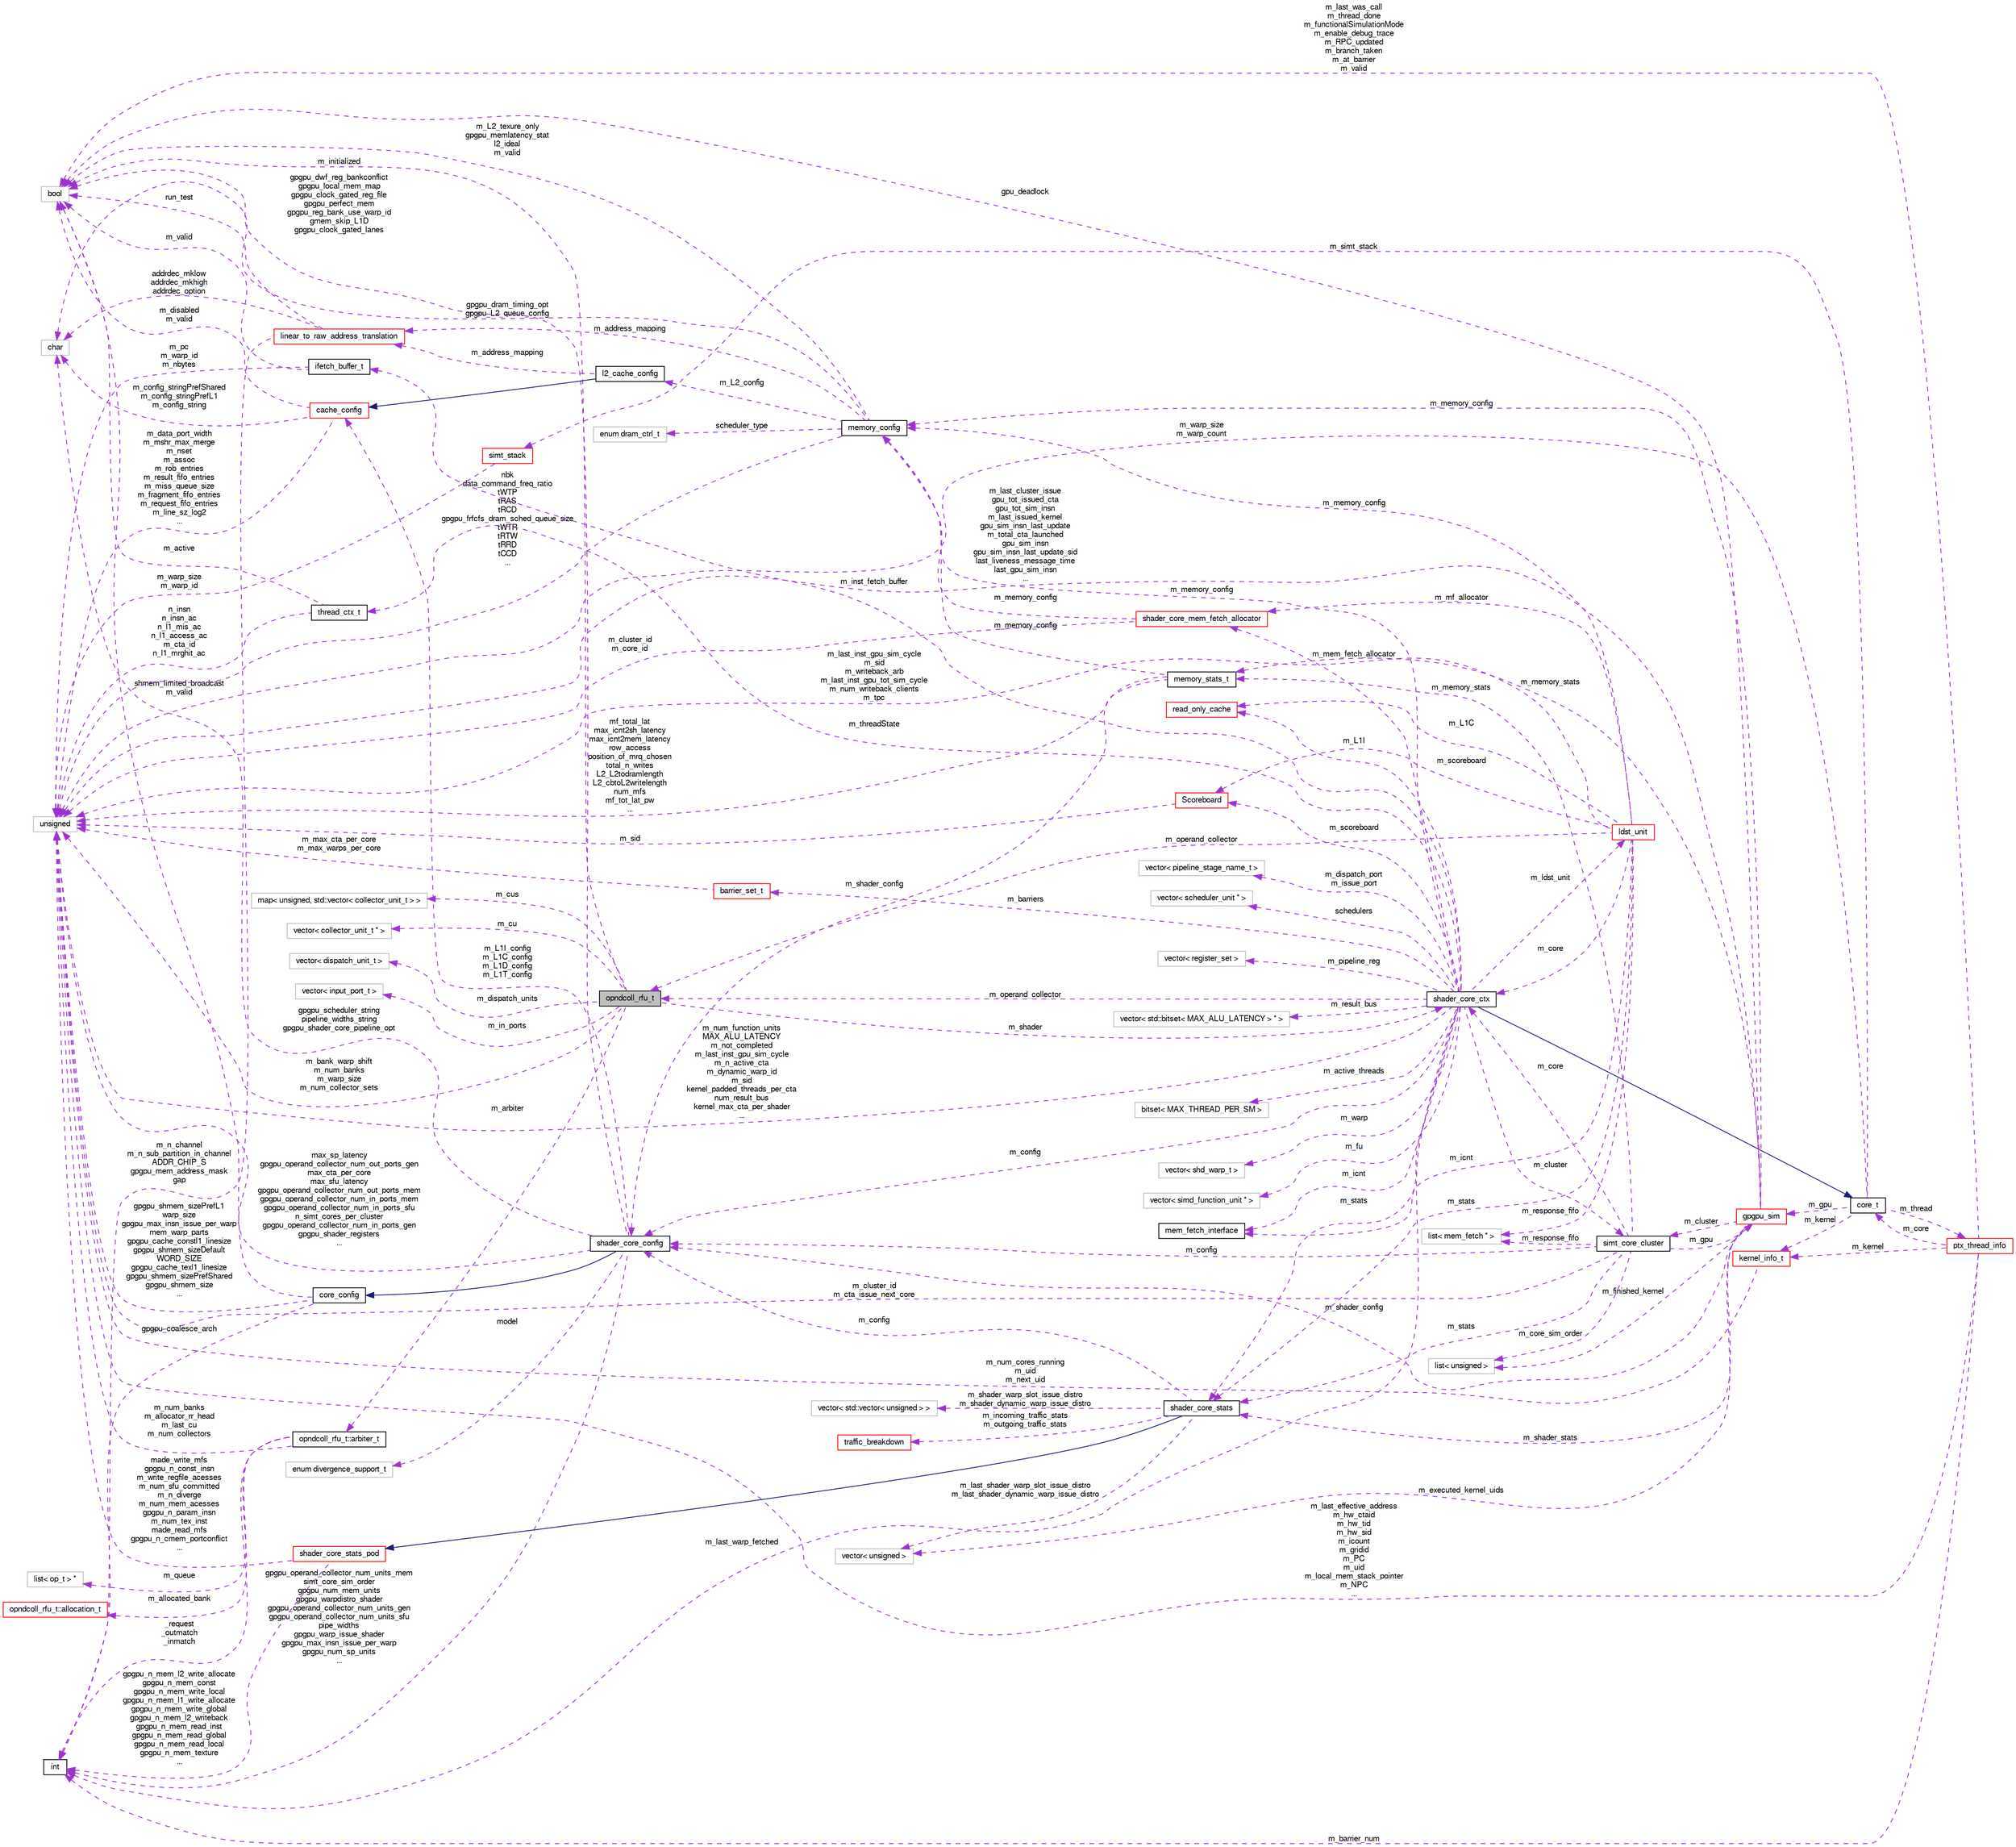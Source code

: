 digraph G
{
  bgcolor="transparent";
  edge [fontname="FreeSans",fontsize="10",labelfontname="FreeSans",labelfontsize="10"];
  node [fontname="FreeSans",fontsize="10",shape=record];
  rankdir=LR;
  Node1 [label="opndcoll_rfu_t",height=0.2,width=0.4,color="black", fillcolor="grey75", style="filled" fontcolor="black"];
  Node2 -> Node1 [dir=back,color="darkorchid3",fontsize="10",style="dashed",label="m_cus",fontname="FreeSans"];
  Node2 [label="map\< unsigned, std::vector\< collector_unit_t \> \>",height=0.2,width=0.4,color="grey75"];
  Node3 -> Node1 [dir=back,color="darkorchid3",fontsize="10",style="dashed",label="m_initialized",fontname="FreeSans"];
  Node3 [label="bool",height=0.2,width=0.4,color="grey75"];
  Node4 -> Node1 [dir=back,color="darkorchid3",fontsize="10",style="dashed",label="m_shader",fontname="FreeSans"];
  Node4 [label="shader_core_ctx",height=0.2,width=0.4,color="black",URL="$classshader__core__ctx.html"];
  Node5 -> Node4 [dir=back,color="midnightblue",fontsize="10",style="solid",fontname="FreeSans"];
  Node5 [label="core_t",height=0.2,width=0.4,color="black",URL="$classcore__t.html"];
  Node6 -> Node5 [dir=back,color="darkorchid3",fontsize="10",style="dashed",label="m_simt_stack",fontname="FreeSans"];
  Node6 [label="simt_stack",height=0.2,width=0.4,color="red",URL="$classsimt__stack.html"];
  Node7 -> Node6 [dir=back,color="darkorchid3",fontsize="10",style="dashed",label="m_warp_size\nm_warp_id",fontname="FreeSans"];
  Node7 [label="unsigned",height=0.2,width=0.4,color="grey75"];
  Node8 -> Node5 [dir=back,color="darkorchid3",fontsize="10",style="dashed",label="m_gpu",fontname="FreeSans"];
  Node8 [label="gpgpu_sim",height=0.2,width=0.4,color="red",URL="$classgpgpu__sim.html"];
  Node9 -> Node8 [dir=back,color="darkorchid3",fontsize="10",style="dashed",label="m_shader_config",fontname="FreeSans"];
  Node9 [label="shader_core_config",height=0.2,width=0.4,color="black",URL="$structshader__core__config.html"];
  Node10 -> Node9 [dir=back,color="midnightblue",fontsize="10",style="solid",fontname="FreeSans"];
  Node10 [label="core_config",height=0.2,width=0.4,color="black",URL="$structcore__config.html"];
  Node11 -> Node10 [dir=back,color="darkorchid3",fontsize="10",style="dashed",label="gpgpu_coalesce_arch",fontname="FreeSans"];
  Node11 [label="int",height=0.2,width=0.4,color="black",URL="$classint.html"];
  Node3 -> Node10 [dir=back,color="darkorchid3",fontsize="10",style="dashed",label="shmem_limited_broadcast\nm_valid",fontname="FreeSans"];
  Node7 -> Node10 [dir=back,color="darkorchid3",fontsize="10",style="dashed",label="gpgpu_shmem_sizePrefL1\nwarp_size\ngpgpu_max_insn_issue_per_warp\nmem_warp_parts\ngpgpu_cache_constl1_linesize\ngpgpu_shmem_sizeDefault\nWORD_SIZE\ngpgpu_cache_texl1_linesize\ngpgpu_shmem_sizePrefShared\ngpgpu_shmem_size\n...",fontname="FreeSans"];
  Node12 -> Node9 [dir=back,color="darkorchid3",fontsize="10",style="dashed",label="gpgpu_scheduler_string\npipeline_widths_string\ngpgpu_shader_core_pipeline_opt",fontname="FreeSans"];
  Node12 [label="char",height=0.2,width=0.4,color="grey75"];
  Node13 -> Node9 [dir=back,color="darkorchid3",fontsize="10",style="dashed",label="model",fontname="FreeSans"];
  Node13 [label="enum divergence_support_t",height=0.2,width=0.4,color="grey75"];
  Node11 -> Node9 [dir=back,color="darkorchid3",fontsize="10",style="dashed",label="gpgpu_operand_collector_num_units_mem\nsimt_core_sim_order\ngpgpu_num_mem_units\ngpgpu_warpdistro_shader\ngpgpu_operand_collector_num_units_gen\ngpgpu_operand_collector_num_units_sfu\npipe_widths\ngpgpu_warp_issue_shader\ngpgpu_max_insn_issue_per_warp\ngpgpu_num_sp_units\n...",fontname="FreeSans"];
  Node3 -> Node9 [dir=back,color="darkorchid3",fontsize="10",style="dashed",label="gpgpu_dwf_reg_bankconflict\ngpgpu_local_mem_map\ngpgpu_clock_gated_reg_file\ngpgpu_perfect_mem\ngpgpu_reg_bank_use_warp_id\ngmem_skip_L1D\ngpgpu_clock_gated_lanes",fontname="FreeSans"];
  Node14 -> Node9 [dir=back,color="darkorchid3",fontsize="10",style="dashed",label="m_L1I_config\nm_L1C_config\nm_L1D_config\nm_L1T_config",fontname="FreeSans"];
  Node14 [label="cache_config",height=0.2,width=0.4,color="red",URL="$classcache__config.html"];
  Node12 -> Node14 [dir=back,color="darkorchid3",fontsize="10",style="dashed",label="m_config_stringPrefShared\nm_config_stringPrefL1\nm_config_string",fontname="FreeSans"];
  Node3 -> Node14 [dir=back,color="darkorchid3",fontsize="10",style="dashed",label="m_disabled\nm_valid",fontname="FreeSans"];
  Node7 -> Node14 [dir=back,color="darkorchid3",fontsize="10",style="dashed",label="m_data_port_width\nm_mshr_max_merge\nm_nset\nm_assoc\nm_rob_entries\nm_result_fifo_entries\nm_miss_queue_size\nm_fragment_fifo_entries\nm_request_fifo_entries\nm_line_sz_log2\n...",fontname="FreeSans"];
  Node7 -> Node9 [dir=back,color="darkorchid3",fontsize="10",style="dashed",label="max_sp_latency\ngpgpu_operand_collector_num_out_ports_gen\nmax_cta_per_core\nmax_sfu_latency\ngpgpu_operand_collector_num_out_ports_mem\ngpgpu_operand_collector_num_in_ports_mem\ngpgpu_operand_collector_num_in_ports_sfu\nn_simt_cores_per_cluster\ngpgpu_operand_collector_num_in_ports_gen\ngpgpu_shader_registers\n...",fontname="FreeSans"];
  Node15 -> Node8 [dir=back,color="darkorchid3",fontsize="10",style="dashed",label="m_cluster",fontname="FreeSans"];
  Node15 [label="simt_core_cluster",height=0.2,width=0.4,color="black",URL="$classsimt__core__cluster.html"];
  Node9 -> Node15 [dir=back,color="darkorchid3",fontsize="10",style="dashed",label="m_config",fontname="FreeSans"];
  Node16 -> Node15 [dir=back,color="darkorchid3",fontsize="10",style="dashed",label="m_stats",fontname="FreeSans"];
  Node16 [label="shader_core_stats",height=0.2,width=0.4,color="black",URL="$classshader__core__stats.html"];
  Node17 -> Node16 [dir=back,color="midnightblue",fontsize="10",style="solid",fontname="FreeSans"];
  Node17 [label="shader_core_stats_pod",height=0.2,width=0.4,color="red",URL="$structshader__core__stats__pod.html"];
  Node11 -> Node17 [dir=back,color="darkorchid3",fontsize="10",style="dashed",label="gpgpu_n_mem_l2_write_allocate\ngpgpu_n_mem_const\ngpgpu_n_mem_write_local\ngpgpu_n_mem_l1_write_allocate\ngpgpu_n_mem_write_global\ngpgpu_n_mem_l2_writeback\ngpgpu_n_mem_read_inst\ngpgpu_n_mem_read_global\ngpgpu_n_mem_read_local\ngpgpu_n_mem_texture\n...",fontname="FreeSans"];
  Node7 -> Node17 [dir=back,color="darkorchid3",fontsize="10",style="dashed",label="made_write_mfs\ngpgpu_n_const_insn\nm_write_regfile_acesses\nm_num_sfu_committed\nm_n_diverge\nm_num_mem_acesses\ngpgpu_n_param_insn\nm_num_tex_inst\nmade_read_mfs\ngpgpu_n_cmem_portconflict\n...",fontname="FreeSans"];
  Node18 -> Node16 [dir=back,color="darkorchid3",fontsize="10",style="dashed",label="m_incoming_traffic_stats\nm_outgoing_traffic_stats",fontname="FreeSans"];
  Node18 [label="traffic_breakdown",height=0.2,width=0.4,color="red",URL="$classtraffic__breakdown.html"];
  Node9 -> Node16 [dir=back,color="darkorchid3",fontsize="10",style="dashed",label="m_config",fontname="FreeSans"];
  Node19 -> Node16 [dir=back,color="darkorchid3",fontsize="10",style="dashed",label="m_last_shader_warp_slot_issue_distro\nm_last_shader_dynamic_warp_issue_distro",fontname="FreeSans"];
  Node19 [label="vector\< unsigned \>",height=0.2,width=0.4,color="grey75"];
  Node20 -> Node16 [dir=back,color="darkorchid3",fontsize="10",style="dashed",label="m_shader_warp_slot_issue_distro\nm_shader_dynamic_warp_issue_distro",fontname="FreeSans"];
  Node20 [label="vector\< std::vector\< unsigned \> \>",height=0.2,width=0.4,color="grey75"];
  Node21 -> Node15 [dir=back,color="darkorchid3",fontsize="10",style="dashed",label="m_memory_stats",fontname="FreeSans"];
  Node21 [label="memory_stats_t",height=0.2,width=0.4,color="black",URL="$classmemory__stats__t.html"];
  Node9 -> Node21 [dir=back,color="darkorchid3",fontsize="10",style="dashed",label="m_shader_config",fontname="FreeSans"];
  Node22 -> Node21 [dir=back,color="darkorchid3",fontsize="10",style="dashed",label="m_memory_config",fontname="FreeSans"];
  Node22 [label="memory_config",height=0.2,width=0.4,color="black",URL="$structmemory__config.html"];
  Node23 -> Node22 [dir=back,color="darkorchid3",fontsize="10",style="dashed",label="scheduler_type",fontname="FreeSans"];
  Node23 [label="enum dram_ctrl_t",height=0.2,width=0.4,color="grey75"];
  Node12 -> Node22 [dir=back,color="darkorchid3",fontsize="10",style="dashed",label="gpgpu_dram_timing_opt\ngpgpu_L2_queue_config",fontname="FreeSans"];
  Node3 -> Node22 [dir=back,color="darkorchid3",fontsize="10",style="dashed",label="m_L2_texure_only\ngpgpu_memlatency_stat\nl2_ideal\nm_valid",fontname="FreeSans"];
  Node7 -> Node22 [dir=back,color="darkorchid3",fontsize="10",style="dashed",label="nbk\ndata_command_freq_ratio\ntWTP\ntRAS\ntRCD\ngpgpu_frfcfs_dram_sched_queue_size\ntWTR\ntRTW\ntRRD\ntCCD\n...",fontname="FreeSans"];
  Node24 -> Node22 [dir=back,color="darkorchid3",fontsize="10",style="dashed",label="m_address_mapping",fontname="FreeSans"];
  Node24 [label="linear_to_raw_address_translation",height=0.2,width=0.4,color="red",URL="$classlinear__to__raw__address__translation.html"];
  Node12 -> Node24 [dir=back,color="darkorchid3",fontsize="10",style="dashed",label="addrdec_mklow\naddrdec_mkhigh\naddrdec_option",fontname="FreeSans"];
  Node11 -> Node24 [dir=back,color="darkorchid3",fontsize="10",style="dashed",label="m_n_channel\nm_n_sub_partition_in_channel\nADDR_CHIP_S\ngpgpu_mem_address_mask\ngap",fontname="FreeSans"];
  Node3 -> Node24 [dir=back,color="darkorchid3",fontsize="10",style="dashed",label="run_test",fontname="FreeSans"];
  Node25 -> Node22 [dir=back,color="darkorchid3",fontsize="10",style="dashed",label="m_L2_config",fontname="FreeSans"];
  Node25 [label="l2_cache_config",height=0.2,width=0.4,color="black",URL="$classl2__cache__config.html"];
  Node14 -> Node25 [dir=back,color="midnightblue",fontsize="10",style="solid",fontname="FreeSans"];
  Node24 -> Node25 [dir=back,color="darkorchid3",fontsize="10",style="dashed",label="m_address_mapping",fontname="FreeSans"];
  Node7 -> Node21 [dir=back,color="darkorchid3",fontsize="10",style="dashed",label="mf_total_lat\nmax_icnt2sh_latency\nmax_icnt2mem_latency\nrow_access\nposition_of_mrq_chosen\ntotal_n_writes\nL2_L2todramlength\nL2_cbtoL2writelength\nnum_mfs\nmf_tot_lat_pw\n...",fontname="FreeSans"];
  Node26 -> Node15 [dir=back,color="darkorchid3",fontsize="10",style="dashed",label="m_core_sim_order",fontname="FreeSans"];
  Node26 [label="list\< unsigned \>",height=0.2,width=0.4,color="grey75"];
  Node8 -> Node15 [dir=back,color="darkorchid3",fontsize="10",style="dashed",label="m_gpu",fontname="FreeSans"];
  Node27 -> Node15 [dir=back,color="darkorchid3",fontsize="10",style="dashed",label="m_response_fifo",fontname="FreeSans"];
  Node27 [label="list\< mem_fetch * \>",height=0.2,width=0.4,color="grey75"];
  Node4 -> Node15 [dir=back,color="darkorchid3",fontsize="10",style="dashed",label="m_core",fontname="FreeSans"];
  Node7 -> Node15 [dir=back,color="darkorchid3",fontsize="10",style="dashed",label="m_cluster_id\nm_cta_issue_next_core",fontname="FreeSans"];
  Node19 -> Node8 [dir=back,color="darkorchid3",fontsize="10",style="dashed",label="m_executed_kernel_uids",fontname="FreeSans"];
  Node16 -> Node8 [dir=back,color="darkorchid3",fontsize="10",style="dashed",label="m_shader_stats",fontname="FreeSans"];
  Node22 -> Node8 [dir=back,color="darkorchid3",fontsize="10",style="dashed",label="m_memory_config",fontname="FreeSans"];
  Node21 -> Node8 [dir=back,color="darkorchid3",fontsize="10",style="dashed",label="m_memory_stats",fontname="FreeSans"];
  Node3 -> Node8 [dir=back,color="darkorchid3",fontsize="10",style="dashed",label="gpu_deadlock",fontname="FreeSans"];
  Node26 -> Node8 [dir=back,color="darkorchid3",fontsize="10",style="dashed",label="m_finished_kernel",fontname="FreeSans"];
  Node7 -> Node8 [dir=back,color="darkorchid3",fontsize="10",style="dashed",label="m_last_cluster_issue\ngpu_tot_issued_cta\ngpu_tot_sim_insn\nm_last_issued_kernel\ngpu_sim_insn_last_update\nm_total_cta_launched\ngpu_sim_insn\ngpu_sim_insn_last_update_sid\nlast_liveness_message_time\nlast_gpu_sim_insn\n...",fontname="FreeSans"];
  Node7 -> Node5 [dir=back,color="darkorchid3",fontsize="10",style="dashed",label="m_warp_size\nm_warp_count",fontname="FreeSans"];
  Node28 -> Node5 [dir=back,color="darkorchid3",fontsize="10",style="dashed",label="m_thread",fontname="FreeSans"];
  Node28 [label="ptx_thread_info",height=0.2,width=0.4,color="red",URL="$classptx__thread__info.html"];
  Node5 -> Node28 [dir=back,color="darkorchid3",fontsize="10",style="dashed",label="m_core",fontname="FreeSans"];
  Node11 -> Node28 [dir=back,color="darkorchid3",fontsize="10",style="dashed",label="m_barrier_num",fontname="FreeSans"];
  Node3 -> Node28 [dir=back,color="darkorchid3",fontsize="10",style="dashed",label="m_last_was_call\nm_thread_done\nm_functionalSimulationMode\nm_enable_debug_trace\nm_RPC_updated\nm_branch_taken\nm_at_barrier\nm_valid",fontname="FreeSans"];
  Node7 -> Node28 [dir=back,color="darkorchid3",fontsize="10",style="dashed",label="m_last_effective_address\nm_hw_ctaid\nm_hw_tid\nm_hw_sid\nm_icount\nm_gridid\nm_PC\nm_uid\nm_local_mem_stack_pointer\nm_NPC\n...",fontname="FreeSans"];
  Node29 -> Node28 [dir=back,color="darkorchid3",fontsize="10",style="dashed",label="m_kernel",fontname="FreeSans"];
  Node29 [label="kernel_info_t",height=0.2,width=0.4,color="red",URL="$classkernel__info__t.html"];
  Node7 -> Node29 [dir=back,color="darkorchid3",fontsize="10",style="dashed",label="m_num_cores_running\nm_uid\nm_next_uid",fontname="FreeSans"];
  Node29 -> Node5 [dir=back,color="darkorchid3",fontsize="10",style="dashed",label="m_kernel",fontname="FreeSans"];
  Node15 -> Node4 [dir=back,color="darkorchid3",fontsize="10",style="dashed",label="m_cluster",fontname="FreeSans"];
  Node9 -> Node4 [dir=back,color="darkorchid3",fontsize="10",style="dashed",label="m_config",fontname="FreeSans"];
  Node30 -> Node4 [dir=back,color="darkorchid3",fontsize="10",style="dashed",label="m_inst_fetch_buffer",fontname="FreeSans"];
  Node30 [label="ifetch_buffer_t",height=0.2,width=0.4,color="black",URL="$structifetch__buffer__t.html"];
  Node3 -> Node30 [dir=back,color="darkorchid3",fontsize="10",style="dashed",label="m_valid",fontname="FreeSans"];
  Node7 -> Node30 [dir=back,color="darkorchid3",fontsize="10",style="dashed",label="m_pc\nm_warp_id\nm_nbytes",fontname="FreeSans"];
  Node31 -> Node4 [dir=back,color="darkorchid3",fontsize="10",style="dashed",label="m_warp",fontname="FreeSans"];
  Node31 [label="vector\< shd_warp_t \>",height=0.2,width=0.4,color="grey75"];
  Node32 -> Node4 [dir=back,color="darkorchid3",fontsize="10",style="dashed",label="m_icnt",fontname="FreeSans"];
  Node32 [label="mem_fetch_interface",height=0.2,width=0.4,color="black",URL="$classmem__fetch__interface.html"];
  Node16 -> Node4 [dir=back,color="darkorchid3",fontsize="10",style="dashed",label="m_stats",fontname="FreeSans"];
  Node22 -> Node4 [dir=back,color="darkorchid3",fontsize="10",style="dashed",label="m_memory_config",fontname="FreeSans"];
  Node33 -> Node4 [dir=back,color="darkorchid3",fontsize="10",style="dashed",label="m_scoreboard",fontname="FreeSans"];
  Node33 [label="Scoreboard",height=0.2,width=0.4,color="red",URL="$classScoreboard.html"];
  Node7 -> Node33 [dir=back,color="darkorchid3",fontsize="10",style="dashed",label="m_sid",fontname="FreeSans"];
  Node34 -> Node4 [dir=back,color="darkorchid3",fontsize="10",style="dashed",label="m_fu",fontname="FreeSans"];
  Node34 [label="vector\< simd_function_unit * \>",height=0.2,width=0.4,color="grey75"];
  Node35 -> Node4 [dir=back,color="darkorchid3",fontsize="10",style="dashed",label="m_dispatch_port\nm_issue_port",fontname="FreeSans"];
  Node35 [label="vector\< pipeline_stage_name_t \>",height=0.2,width=0.4,color="grey75"];
  Node11 -> Node4 [dir=back,color="darkorchid3",fontsize="10",style="dashed",label="m_last_warp_fetched",fontname="FreeSans"];
  Node36 -> Node4 [dir=back,color="darkorchid3",fontsize="10",style="dashed",label="m_L1I",fontname="FreeSans"];
  Node36 [label="read_only_cache",height=0.2,width=0.4,color="red",URL="$classread__only__cache.html",tooltip="Read only cache."];
  Node37 -> Node4 [dir=back,color="darkorchid3",fontsize="10",style="dashed",label="m_ldst_unit",fontname="FreeSans"];
  Node37 [label="ldst_unit",height=0.2,width=0.4,color="red",URL="$classldst__unit.html"];
  Node16 -> Node37 [dir=back,color="darkorchid3",fontsize="10",style="dashed",label="m_stats",fontname="FreeSans"];
  Node32 -> Node37 [dir=back,color="darkorchid3",fontsize="10",style="dashed",label="m_icnt",fontname="FreeSans"];
  Node22 -> Node37 [dir=back,color="darkorchid3",fontsize="10",style="dashed",label="m_memory_config",fontname="FreeSans"];
  Node33 -> Node37 [dir=back,color="darkorchid3",fontsize="10",style="dashed",label="m_scoreboard",fontname="FreeSans"];
  Node36 -> Node37 [dir=back,color="darkorchid3",fontsize="10",style="dashed",label="m_L1C",fontname="FreeSans"];
  Node38 -> Node37 [dir=back,color="darkorchid3",fontsize="10",style="dashed",label="m_mf_allocator",fontname="FreeSans"];
  Node38 [label="shader_core_mem_fetch_allocator",height=0.2,width=0.4,color="red",URL="$classshader__core__mem__fetch__allocator.html"];
  Node22 -> Node38 [dir=back,color="darkorchid3",fontsize="10",style="dashed",label="m_memory_config",fontname="FreeSans"];
  Node7 -> Node38 [dir=back,color="darkorchid3",fontsize="10",style="dashed",label="m_cluster_id\nm_core_id",fontname="FreeSans"];
  Node1 -> Node37 [dir=back,color="darkorchid3",fontsize="10",style="dashed",label="m_operand_collector",fontname="FreeSans"];
  Node27 -> Node37 [dir=back,color="darkorchid3",fontsize="10",style="dashed",label="m_response_fifo",fontname="FreeSans"];
  Node4 -> Node37 [dir=back,color="darkorchid3",fontsize="10",style="dashed",label="m_core",fontname="FreeSans"];
  Node7 -> Node37 [dir=back,color="darkorchid3",fontsize="10",style="dashed",label="m_last_inst_gpu_sim_cycle\nm_sid\nm_writeback_arb\nm_last_inst_gpu_tot_sim_cycle\nm_num_writeback_clients\nm_tpc",fontname="FreeSans"];
  Node39 -> Node4 [dir=back,color="darkorchid3",fontsize="10",style="dashed",label="schedulers",fontname="FreeSans"];
  Node39 [label="vector\< scheduler_unit * \>",height=0.2,width=0.4,color="grey75"];
  Node38 -> Node4 [dir=back,color="darkorchid3",fontsize="10",style="dashed",label="m_mem_fetch_allocator",fontname="FreeSans"];
  Node1 -> Node4 [dir=back,color="darkorchid3",fontsize="10",style="dashed",label="m_operand_collector",fontname="FreeSans"];
  Node40 -> Node4 [dir=back,color="darkorchid3",fontsize="10",style="dashed",label="m_threadState",fontname="FreeSans"];
  Node40 [label="thread_ctx_t",height=0.2,width=0.4,color="black",URL="$classthread__ctx__t.html"];
  Node3 -> Node40 [dir=back,color="darkorchid3",fontsize="10",style="dashed",label="m_active",fontname="FreeSans"];
  Node7 -> Node40 [dir=back,color="darkorchid3",fontsize="10",style="dashed",label="n_insn\nn_insn_ac\nn_l1_mis_ac\nn_l1_access_ac\nm_cta_id\nn_l1_mrghit_ac",fontname="FreeSans"];
  Node41 -> Node4 [dir=back,color="darkorchid3",fontsize="10",style="dashed",label="m_pipeline_reg",fontname="FreeSans"];
  Node41 [label="vector\< register_set \>",height=0.2,width=0.4,color="grey75"];
  Node42 -> Node4 [dir=back,color="darkorchid3",fontsize="10",style="dashed",label="m_barriers",fontname="FreeSans"];
  Node42 [label="barrier_set_t",height=0.2,width=0.4,color="red",URL="$classbarrier__set__t.html"];
  Node7 -> Node42 [dir=back,color="darkorchid3",fontsize="10",style="dashed",label="m_max_cta_per_core\nm_max_warps_per_core",fontname="FreeSans"];
  Node7 -> Node4 [dir=back,color="darkorchid3",fontsize="10",style="dashed",label="m_num_function_units\nMAX_ALU_LATENCY\nm_not_completed\nm_last_inst_gpu_sim_cycle\nm_n_active_cta\nm_dynamic_warp_id\nm_sid\nkernel_padded_threads_per_cta\nnum_result_bus\nkernel_max_cta_per_shader\n...",fontname="FreeSans"];
  Node43 -> Node4 [dir=back,color="darkorchid3",fontsize="10",style="dashed",label="m_result_bus",fontname="FreeSans"];
  Node43 [label="vector\< std::bitset\< MAX_ALU_LATENCY \> * \>",height=0.2,width=0.4,color="grey75"];
  Node44 -> Node4 [dir=back,color="darkorchid3",fontsize="10",style="dashed",label="m_active_threads",fontname="FreeSans"];
  Node44 [label="bitset\< MAX_THREAD_PER_SM \>",height=0.2,width=0.4,color="grey75"];
  Node45 -> Node1 [dir=back,color="darkorchid3",fontsize="10",style="dashed",label="m_cu",fontname="FreeSans"];
  Node45 [label="vector\< collector_unit_t * \>",height=0.2,width=0.4,color="grey75"];
  Node46 -> Node1 [dir=back,color="darkorchid3",fontsize="10",style="dashed",label="m_dispatch_units",fontname="FreeSans"];
  Node46 [label="vector\< dispatch_unit_t \>",height=0.2,width=0.4,color="grey75"];
  Node7 -> Node1 [dir=back,color="darkorchid3",fontsize="10",style="dashed",label="m_bank_warp_shift\nm_num_banks\nm_warp_size\nm_num_collector_sets",fontname="FreeSans"];
  Node47 -> Node1 [dir=back,color="darkorchid3",fontsize="10",style="dashed",label="m_in_ports",fontname="FreeSans"];
  Node47 [label="vector\< input_port_t \>",height=0.2,width=0.4,color="grey75"];
  Node48 -> Node1 [dir=back,color="darkorchid3",fontsize="10",style="dashed",label="m_arbiter",fontname="FreeSans"];
  Node48 [label="opndcoll_rfu_t::arbiter_t",height=0.2,width=0.4,color="black",URL="$classopndcoll__rfu__t_1_1arbiter__t.html"];
  Node11 -> Node48 [dir=back,color="darkorchid3",fontsize="10",style="dashed",label="_request\n_outmatch\n_inmatch",fontname="FreeSans"];
  Node49 -> Node48 [dir=back,color="darkorchid3",fontsize="10",style="dashed",label="m_queue",fontname="FreeSans"];
  Node49 [label="list\< op_t \> *",height=0.2,width=0.4,color="grey75"];
  Node50 -> Node48 [dir=back,color="darkorchid3",fontsize="10",style="dashed",label="m_allocated_bank",fontname="FreeSans"];
  Node50 [label="opndcoll_rfu_t::allocation_t",height=0.2,width=0.4,color="red",URL="$classopndcoll__rfu__t_1_1allocation__t.html"];
  Node7 -> Node48 [dir=back,color="darkorchid3",fontsize="10",style="dashed",label="m_num_banks\nm_allocator_rr_head\nm_last_cu\nm_num_collectors",fontname="FreeSans"];
}
